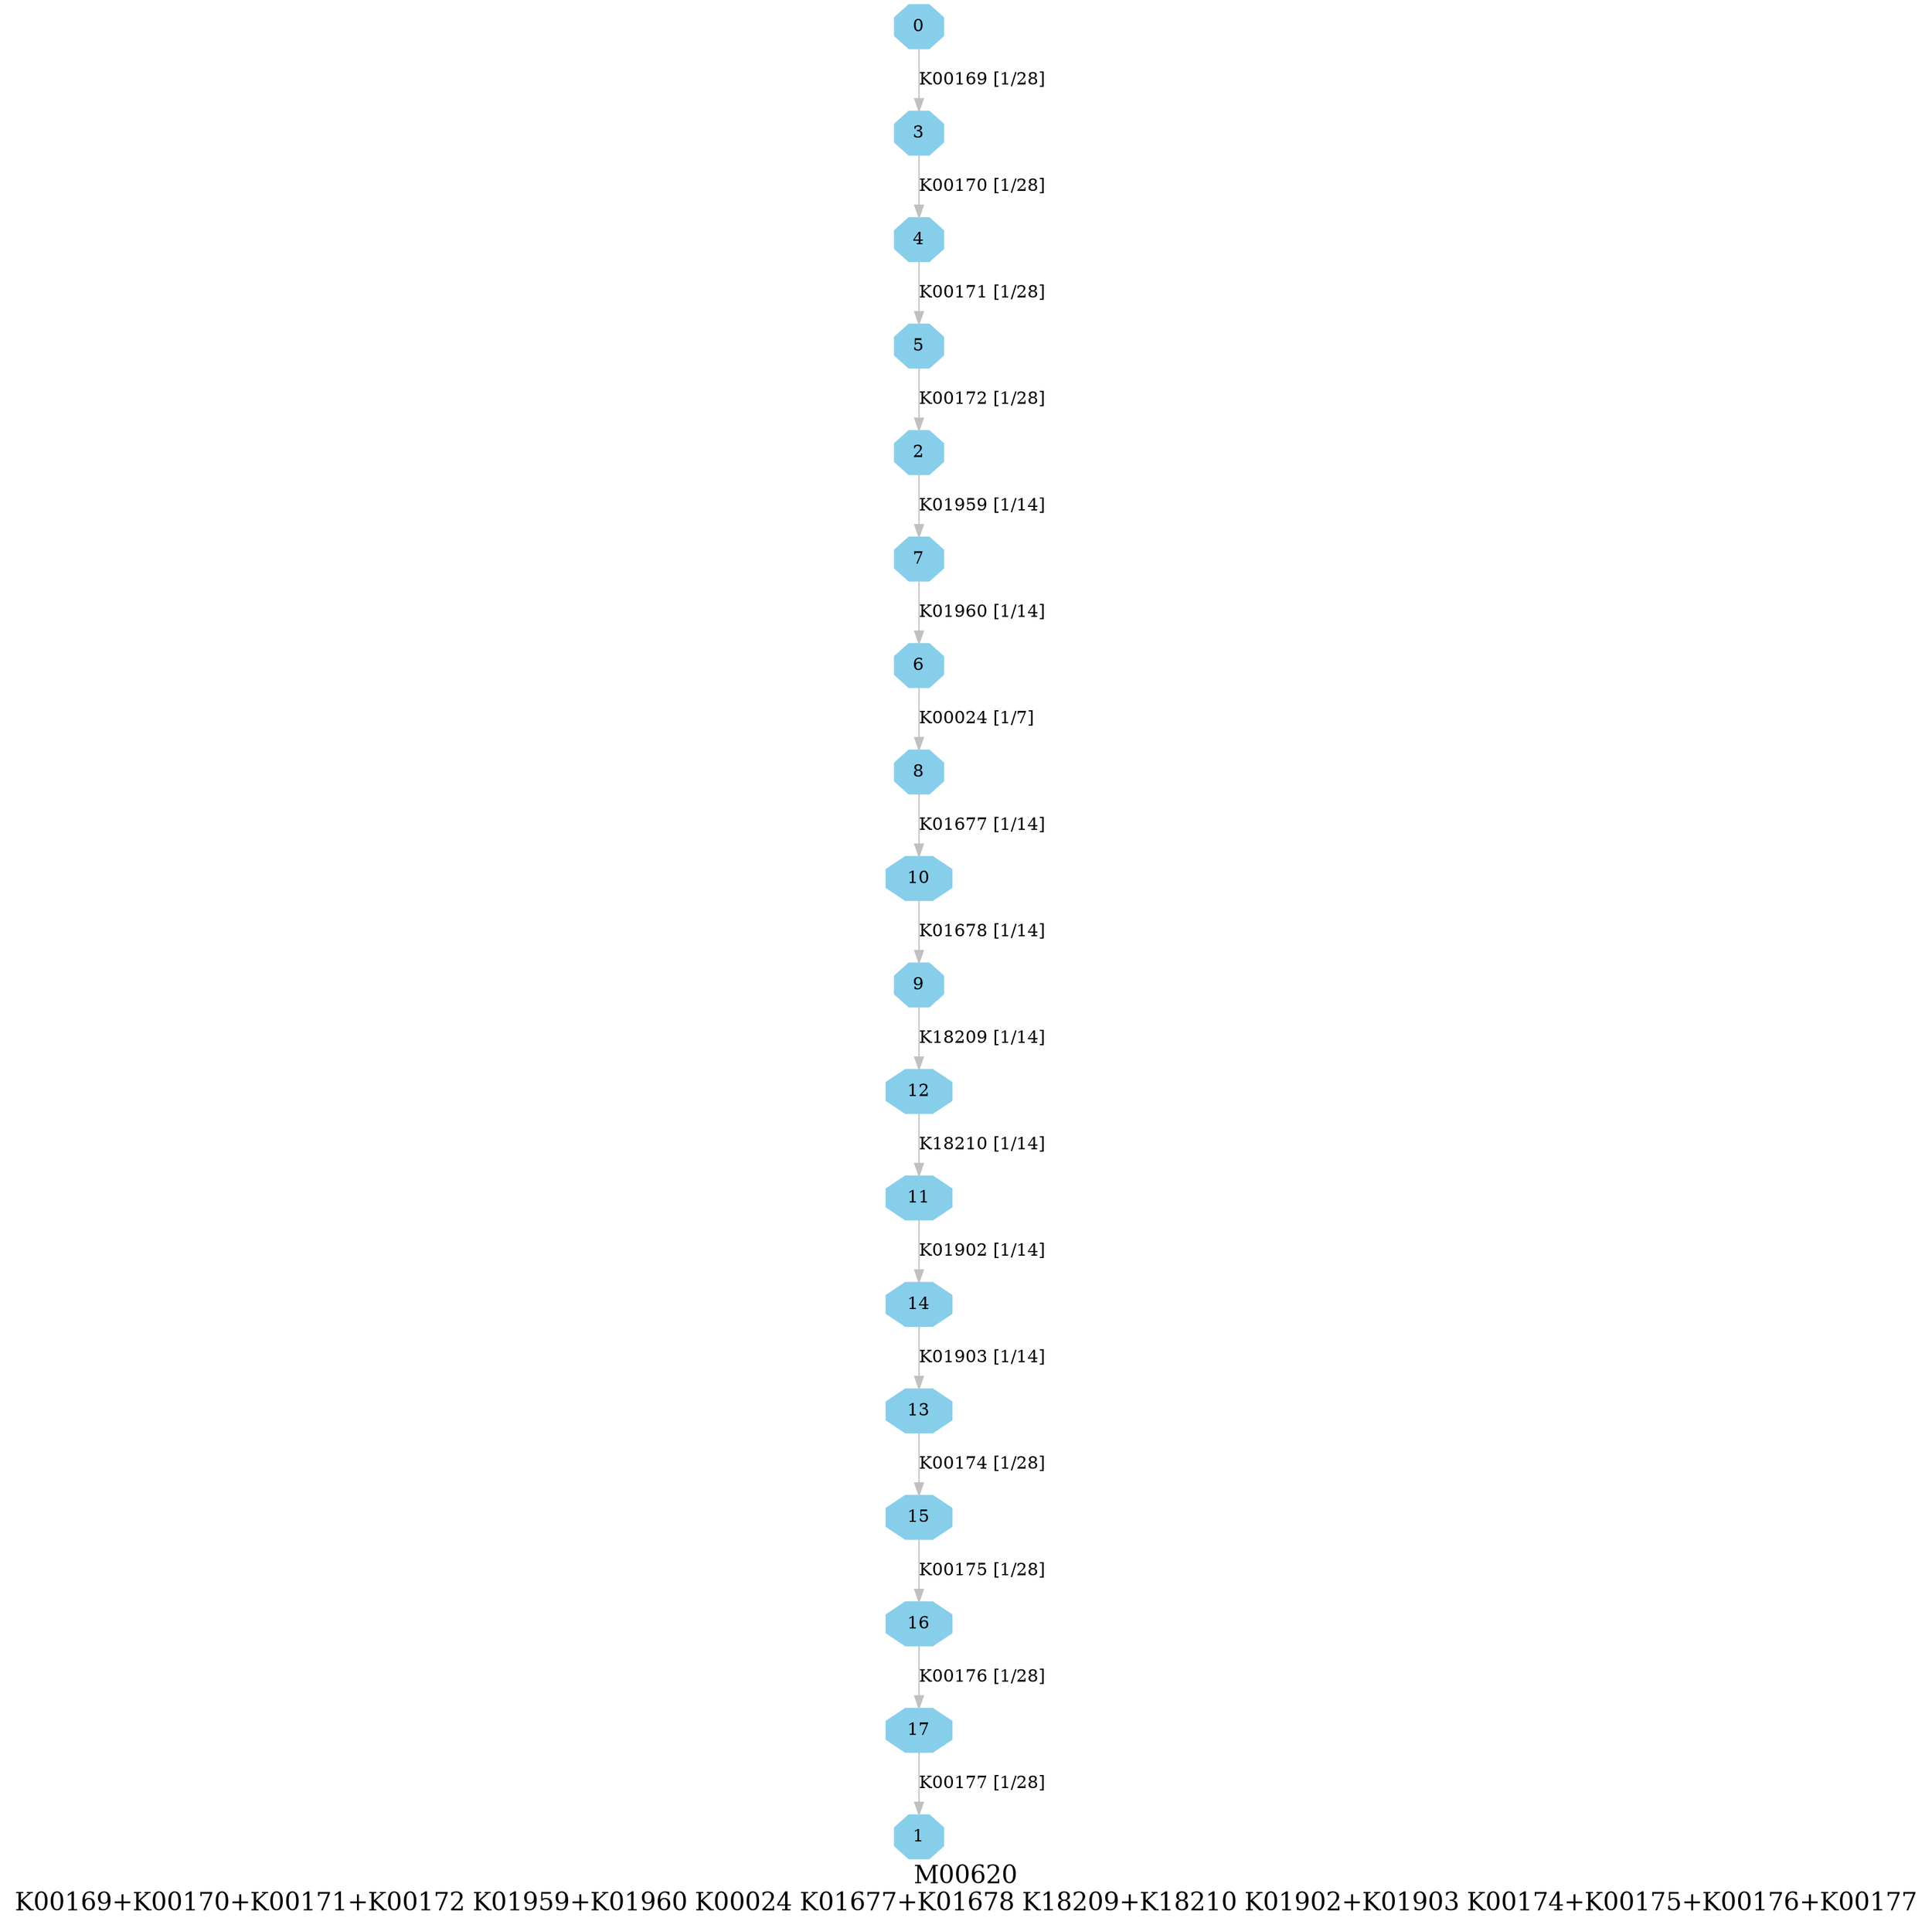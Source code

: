 digraph G {
graph [label="M00620
K00169+K00170+K00171+K00172 K01959+K01960 K00024 K01677+K01678 K18209+K18210 K01902+K01903 K00174+K00175+K00176+K00177",fontsize=20];
node [shape=box,style=filled];
edge [len=3,color=grey];
{node [width=.3,height=.3,shape=octagon,style=filled,color=skyblue] 0 1 2 3 4 5 6 7 8 9 10 11 12 13 14 15 16 17 }
0 -> 3 [label="K00169 [1/28]"];
2 -> 7 [label="K01959 [1/14]"];
3 -> 4 [label="K00170 [1/28]"];
4 -> 5 [label="K00171 [1/28]"];
5 -> 2 [label="K00172 [1/28]"];
6 -> 8 [label="K00024 [1/7]"];
7 -> 6 [label="K01960 [1/14]"];
8 -> 10 [label="K01677 [1/14]"];
9 -> 12 [label="K18209 [1/14]"];
10 -> 9 [label="K01678 [1/14]"];
11 -> 14 [label="K01902 [1/14]"];
12 -> 11 [label="K18210 [1/14]"];
13 -> 15 [label="K00174 [1/28]"];
14 -> 13 [label="K01903 [1/14]"];
15 -> 16 [label="K00175 [1/28]"];
16 -> 17 [label="K00176 [1/28]"];
17 -> 1 [label="K00177 [1/28]"];
}